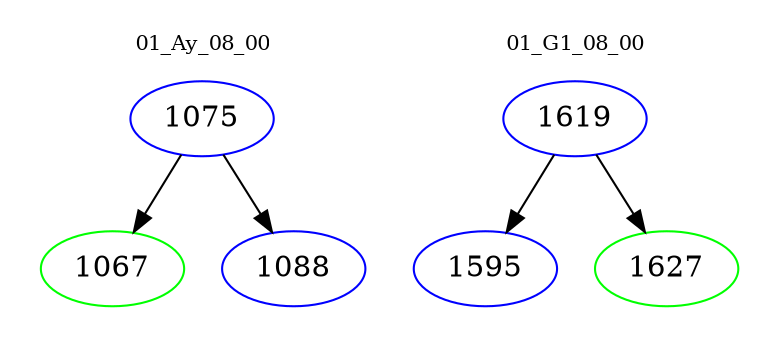 digraph{
subgraph cluster_0 {
color = white
label = "01_Ay_08_00";
fontsize=10;
T0_1075 [label="1075", color="blue"]
T0_1075 -> T0_1067 [color="black"]
T0_1067 [label="1067", color="green"]
T0_1075 -> T0_1088 [color="black"]
T0_1088 [label="1088", color="blue"]
}
subgraph cluster_1 {
color = white
label = "01_G1_08_00";
fontsize=10;
T1_1619 [label="1619", color="blue"]
T1_1619 -> T1_1595 [color="black"]
T1_1595 [label="1595", color="blue"]
T1_1619 -> T1_1627 [color="black"]
T1_1627 [label="1627", color="green"]
}
}
